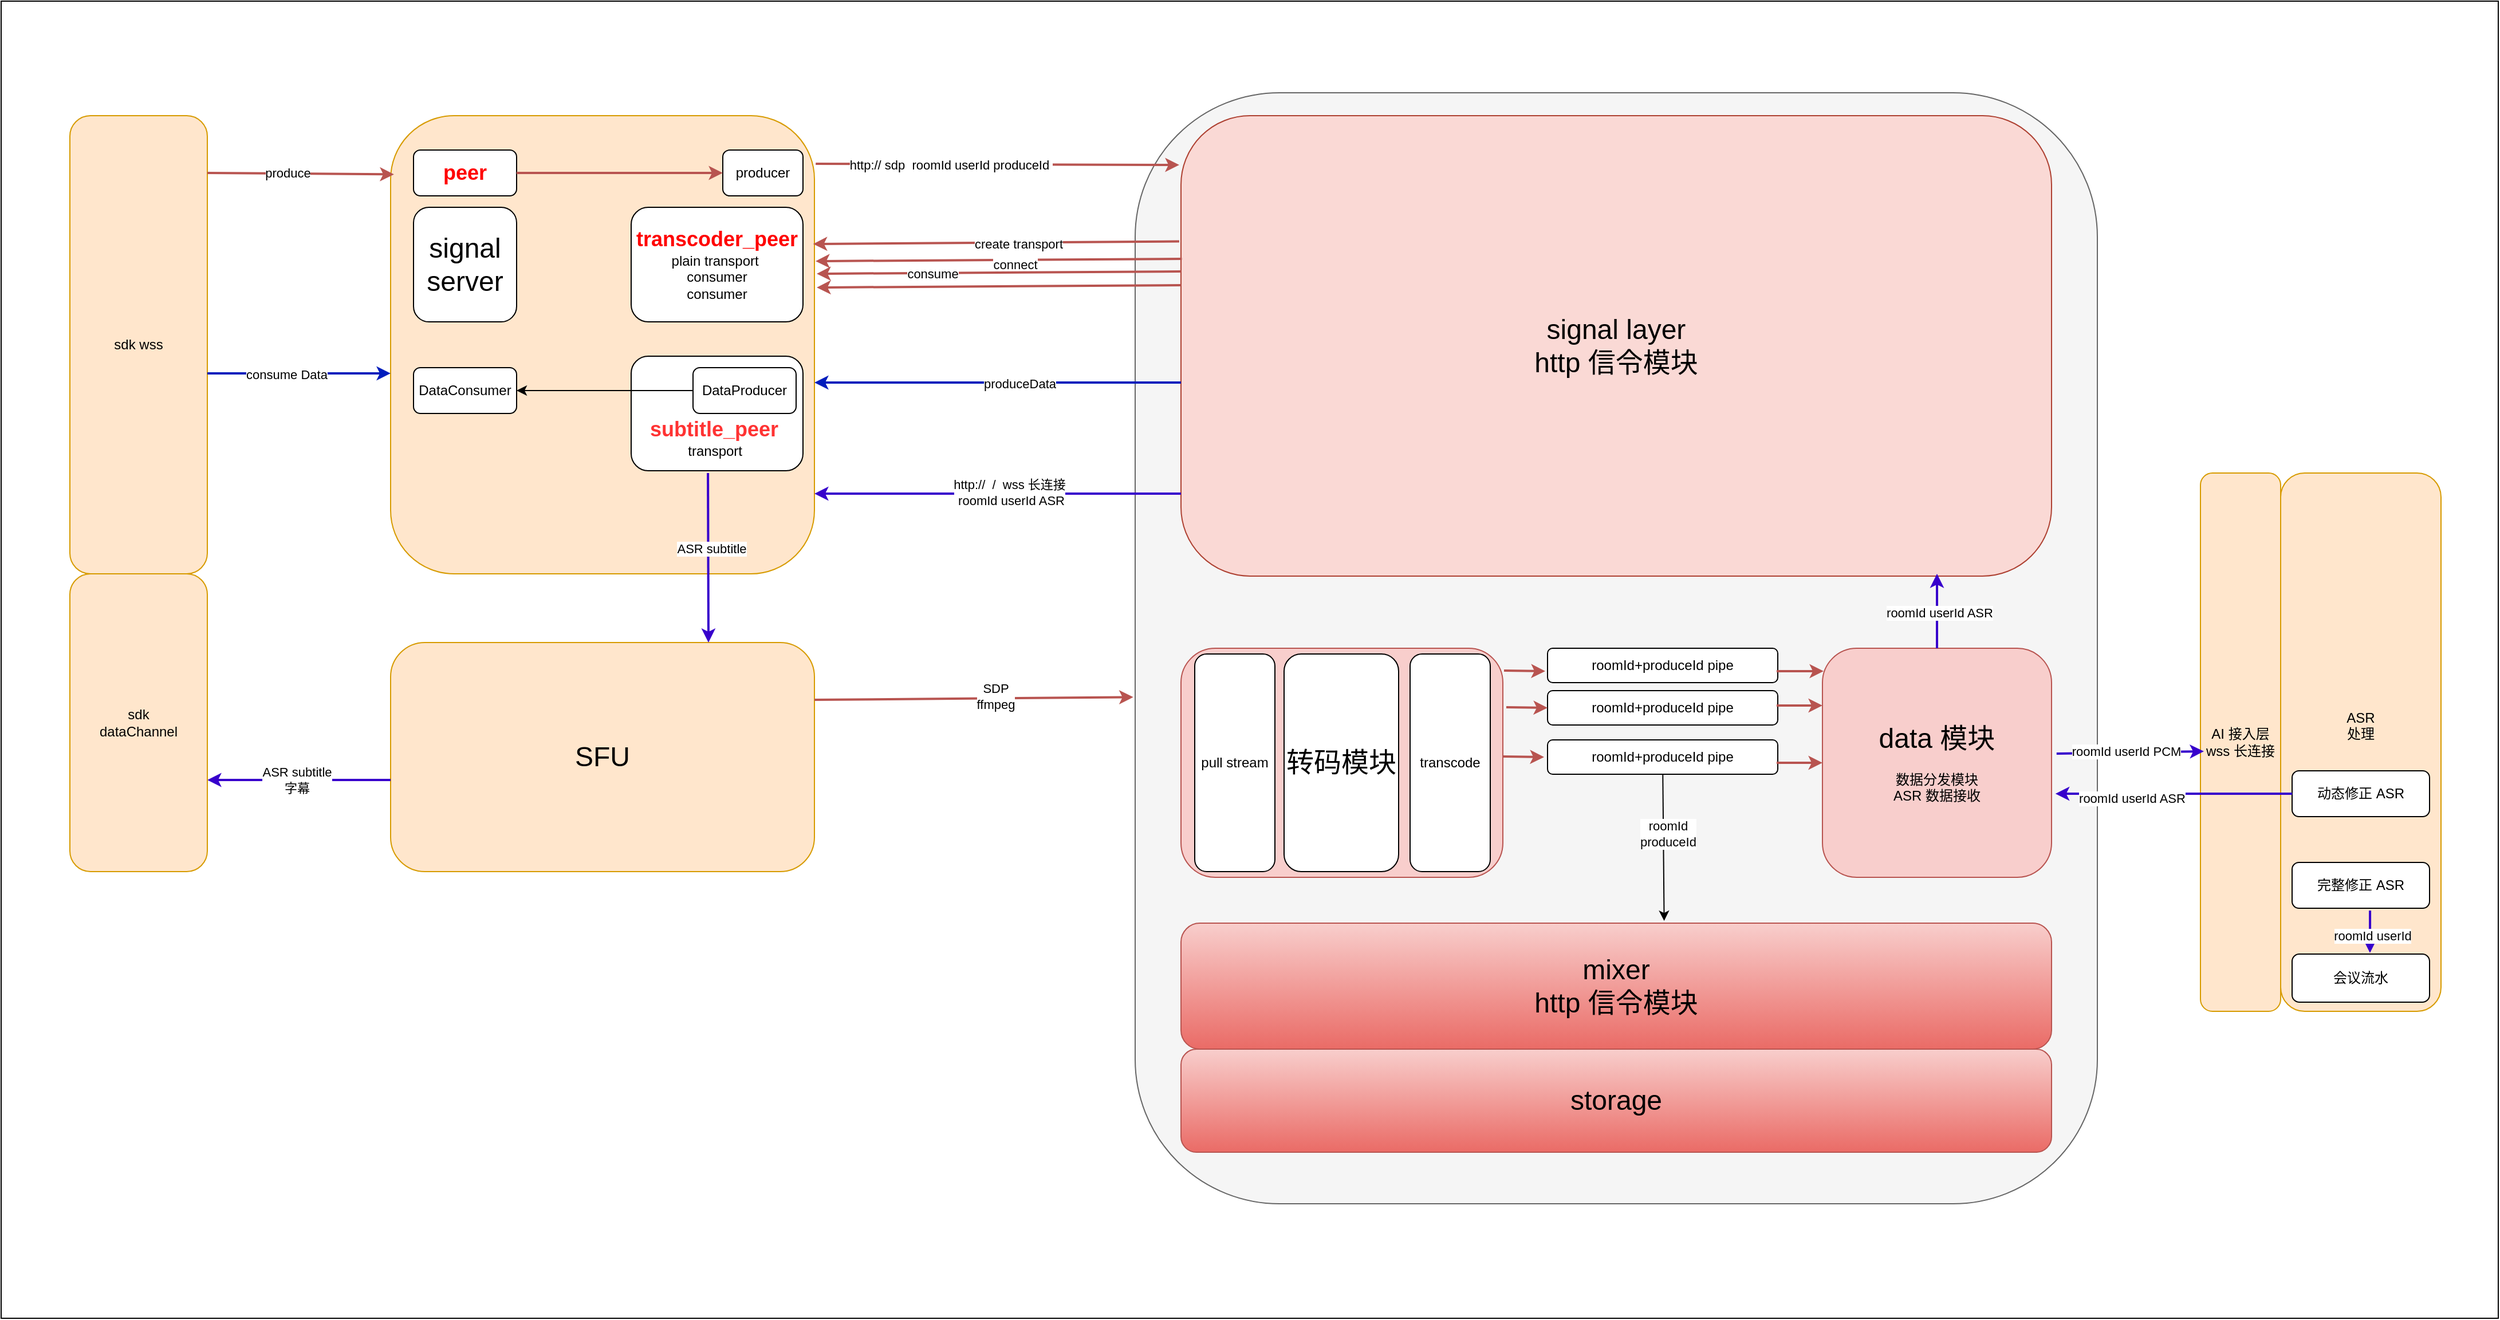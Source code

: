 <mxfile version="23.1.5" type="github">
  <diagram name="Page-1" id="MkIdi8otj3e1MXQuR69L">
    <mxGraphModel dx="2762" dy="-39" grid="1" gridSize="10" guides="1" tooltips="1" connect="1" arrows="1" fold="1" page="1" pageScale="1" pageWidth="850" pageHeight="1100" math="0" shadow="0">
      <root>
        <mxCell id="0" />
        <mxCell id="1" parent="0" />
        <mxCell id="6IpxV4XrHZn5JPZlHLLL-92" value="" style="rounded=0;whiteSpace=wrap;html=1;" vertex="1" parent="1">
          <mxGeometry x="-630" y="1200" width="2180" height="1150" as="geometry" />
        </mxCell>
        <mxCell id="6IpxV4XrHZn5JPZlHLLL-75" value="" style="rounded=1;whiteSpace=wrap;html=1;fillColor=#f5f5f5;fontColor=#333333;strokeColor=#666666;" vertex="1" parent="1">
          <mxGeometry x="360" y="1280" width="840" height="970" as="geometry" />
        </mxCell>
        <mxCell id="6IpxV4XrHZn5JPZlHLLL-1" value="" style="rounded=1;whiteSpace=wrap;html=1;fillColor=#ffe6cc;strokeColor=#d79b00;" vertex="1" parent="1">
          <mxGeometry x="-290" y="1300" width="370" height="400" as="geometry" />
        </mxCell>
        <mxCell id="6IpxV4XrHZn5JPZlHLLL-62" value="&lt;br&gt;&lt;br&gt;&lt;br&gt;&lt;br&gt;&lt;font style=&quot;font-size: 18px;&quot; color=&quot;#ff3333&quot;&gt;&lt;b style=&quot;&quot;&gt;subtitle_peer&amp;nbsp;&lt;/b&gt;&lt;/font&gt;&lt;br&gt;transport&amp;nbsp;&lt;br&gt;&lt;div&gt;&lt;br&gt;&lt;/div&gt;" style="rounded=1;whiteSpace=wrap;html=1;" vertex="1" parent="1">
          <mxGeometry x="-80" y="1510" width="150" height="100" as="geometry" />
        </mxCell>
        <mxCell id="6IpxV4XrHZn5JPZlHLLL-2" value="&lt;font style=&quot;font-size: 24px;&quot;&gt;signal layer&lt;br&gt;http 信令模块&lt;/font&gt;" style="rounded=1;whiteSpace=wrap;html=1;fillColor=#fad9d5;strokeColor=#ae4132;" vertex="1" parent="1">
          <mxGeometry x="400" y="1300" width="760" height="402" as="geometry" />
        </mxCell>
        <mxCell id="6IpxV4XrHZn5JPZlHLLL-3" value="" style="rounded=1;whiteSpace=wrap;html=1;fillColor=#f8cecc;strokeColor=#b85450;" vertex="1" parent="1">
          <mxGeometry x="400" y="1765.01" width="281" height="200" as="geometry" />
        </mxCell>
        <mxCell id="6IpxV4XrHZn5JPZlHLLL-4" value="pull stream" style="rounded=1;whiteSpace=wrap;html=1;" vertex="1" parent="1">
          <mxGeometry x="412" y="1770" width="70" height="190" as="geometry" />
        </mxCell>
        <mxCell id="6IpxV4XrHZn5JPZlHLLL-5" value="transcode" style="rounded=1;whiteSpace=wrap;html=1;" vertex="1" parent="1">
          <mxGeometry x="600" y="1770" width="70" height="190" as="geometry" />
        </mxCell>
        <mxCell id="6IpxV4XrHZn5JPZlHLLL-6" value="&lt;font style=&quot;font-size: 24px;&quot;&gt;mixer&lt;br&gt;http 信令模块&lt;/font&gt;" style="rounded=1;whiteSpace=wrap;html=1;fillColor=#f8cecc;strokeColor=#b85450;gradientColor=#ea6b66;" vertex="1" parent="1">
          <mxGeometry x="400" y="2005.01" width="760" height="110" as="geometry" />
        </mxCell>
        <mxCell id="6IpxV4XrHZn5JPZlHLLL-7" value="" style="endArrow=classic;html=1;rounded=0;exitX=1.003;exitY=0.105;exitDx=0;exitDy=0;entryX=-0.002;entryY=0.107;entryDx=0;entryDy=0;exitPerimeter=0;entryPerimeter=0;fillColor=#f8cecc;strokeColor=#b85450;strokeWidth=2;" edge="1" parent="1" source="6IpxV4XrHZn5JPZlHLLL-1" target="6IpxV4XrHZn5JPZlHLLL-2">
          <mxGeometry width="50" height="50" relative="1" as="geometry">
            <mxPoint x="340" y="1510" as="sourcePoint" />
            <mxPoint x="390" y="1460" as="targetPoint" />
          </mxGeometry>
        </mxCell>
        <mxCell id="6IpxV4XrHZn5JPZlHLLL-8" value="http:// sdp&amp;nbsp; roomId userId produceId&amp;nbsp;" style="edgeLabel;html=1;align=center;verticalAlign=middle;resizable=0;points=[];" vertex="1" connectable="0" parent="6IpxV4XrHZn5JPZlHLLL-7">
          <mxGeometry x="-0.261" relative="1" as="geometry">
            <mxPoint as="offset" />
          </mxGeometry>
        </mxCell>
        <mxCell id="6IpxV4XrHZn5JPZlHLLL-9" value="producer" style="rounded=1;whiteSpace=wrap;html=1;" vertex="1" parent="1">
          <mxGeometry y="1330" width="70" height="40" as="geometry" />
        </mxCell>
        <mxCell id="6IpxV4XrHZn5JPZlHLLL-10" value="&lt;font style=&quot;font-size: 18px;&quot;&gt;&lt;b&gt;&lt;font color=&quot;#ff0000&quot;&gt;transcoder_peer&lt;/font&gt;&lt;/b&gt;&lt;br&gt;&lt;/font&gt;plain transport&amp;nbsp;&lt;br&gt;consumer&lt;br&gt;consumer" style="rounded=1;whiteSpace=wrap;html=1;" vertex="1" parent="1">
          <mxGeometry x="-80" y="1380" width="150" height="100" as="geometry" />
        </mxCell>
        <mxCell id="6IpxV4XrHZn5JPZlHLLL-11" value="" style="endArrow=classic;html=1;rounded=0;exitX=-0.002;exitY=0.273;exitDx=0;exitDy=0;exitPerimeter=0;entryX=0.997;entryY=0.28;entryDx=0;entryDy=0;entryPerimeter=0;fillColor=#f8cecc;strokeColor=#b85450;strokeWidth=2;" edge="1" parent="1" source="6IpxV4XrHZn5JPZlHLLL-2" target="6IpxV4XrHZn5JPZlHLLL-1">
          <mxGeometry width="50" height="50" relative="1" as="geometry">
            <mxPoint x="340" y="1510" as="sourcePoint" />
            <mxPoint x="390" y="1460" as="targetPoint" />
          </mxGeometry>
        </mxCell>
        <mxCell id="6IpxV4XrHZn5JPZlHLLL-15" value="create transport" style="edgeLabel;html=1;align=center;verticalAlign=middle;resizable=0;points=[];" vertex="1" connectable="0" parent="6IpxV4XrHZn5JPZlHLLL-11">
          <mxGeometry x="-0.119" y="1" relative="1" as="geometry">
            <mxPoint as="offset" />
          </mxGeometry>
        </mxCell>
        <mxCell id="6IpxV4XrHZn5JPZlHLLL-12" value="" style="endArrow=classic;html=1;rounded=0;exitX=0.001;exitY=0.311;exitDx=0;exitDy=0;exitPerimeter=0;entryX=1;entryY=0.532;entryDx=0;entryDy=0;entryPerimeter=0;strokeWidth=2;fillColor=#f8cecc;strokeColor=#b85450;" edge="1" parent="1" source="6IpxV4XrHZn5JPZlHLLL-2">
          <mxGeometry width="50" height="50" relative="1" as="geometry">
            <mxPoint x="408" y="1425" as="sourcePoint" />
            <mxPoint x="81" y="1427" as="targetPoint" />
          </mxGeometry>
        </mxCell>
        <mxCell id="6IpxV4XrHZn5JPZlHLLL-16" value="connect" style="edgeLabel;html=1;align=center;verticalAlign=middle;resizable=0;points=[];" vertex="1" connectable="0" parent="6IpxV4XrHZn5JPZlHLLL-12">
          <mxGeometry x="-0.401" y="1" relative="1" as="geometry">
            <mxPoint x="-50" y="3" as="offset" />
          </mxGeometry>
        </mxCell>
        <mxCell id="6IpxV4XrHZn5JPZlHLLL-13" value="" style="endArrow=classic;html=1;rounded=0;entryX=1;entryY=0.532;entryDx=0;entryDy=0;entryPerimeter=0;fillColor=#f8cecc;strokeColor=#b85450;strokeWidth=2;" edge="1" parent="1">
          <mxGeometry width="50" height="50" relative="1" as="geometry">
            <mxPoint x="400" y="1436" as="sourcePoint" />
            <mxPoint x="82" y="1438" as="targetPoint" />
          </mxGeometry>
        </mxCell>
        <mxCell id="6IpxV4XrHZn5JPZlHLLL-18" value="consume" style="edgeLabel;html=1;align=center;verticalAlign=middle;resizable=0;points=[];" vertex="1" connectable="0" parent="6IpxV4XrHZn5JPZlHLLL-13">
          <mxGeometry x="0.364" relative="1" as="geometry">
            <mxPoint as="offset" />
          </mxGeometry>
        </mxCell>
        <mxCell id="6IpxV4XrHZn5JPZlHLLL-14" value="" style="endArrow=classic;html=1;rounded=0;entryX=1;entryY=0.532;entryDx=0;entryDy=0;entryPerimeter=0;fillColor=#f8cecc;strokeColor=#b85450;strokeWidth=2;" edge="1" parent="1">
          <mxGeometry width="50" height="50" relative="1" as="geometry">
            <mxPoint x="400" y="1448" as="sourcePoint" />
            <mxPoint x="82" y="1450" as="targetPoint" />
          </mxGeometry>
        </mxCell>
        <mxCell id="6IpxV4XrHZn5JPZlHLLL-20" value="AI 接入层&lt;br&gt;wss 长连接" style="rounded=1;whiteSpace=wrap;html=1;fillColor=#ffe6cc;strokeColor=#d79b00;" vertex="1" parent="1">
          <mxGeometry x="1290" y="1612" width="70" height="470" as="geometry" />
        </mxCell>
        <mxCell id="6IpxV4XrHZn5JPZlHLLL-21" value="roomId+produceId pipe" style="rounded=1;whiteSpace=wrap;html=1;" vertex="1" parent="1">
          <mxGeometry x="720" y="1765.01" width="201" height="30" as="geometry" />
        </mxCell>
        <mxCell id="6IpxV4XrHZn5JPZlHLLL-23" value="&lt;font style=&quot;font-size: 24px;&quot;&gt;data 模块&lt;br&gt;&lt;/font&gt;&lt;br&gt;数据分发模块&lt;br&gt;ASR 数据接收" style="rounded=1;whiteSpace=wrap;html=1;fillColor=#f8cecc;strokeColor=#b85450;" vertex="1" parent="1">
          <mxGeometry x="960" y="1765.01" width="200" height="200" as="geometry" />
        </mxCell>
        <mxCell id="6IpxV4XrHZn5JPZlHLLL-24" value="&lt;font style=&quot;font-size: 24px;&quot;&gt;storage&lt;/font&gt;" style="rounded=1;whiteSpace=wrap;html=1;fillColor=#f8cecc;gradientColor=#ea6b66;strokeColor=#b85450;" vertex="1" parent="1">
          <mxGeometry x="400" y="2115.01" width="760" height="90" as="geometry" />
        </mxCell>
        <mxCell id="6IpxV4XrHZn5JPZlHLLL-25" value="roomId+produceId pipe" style="rounded=1;whiteSpace=wrap;html=1;" vertex="1" parent="1">
          <mxGeometry x="720" y="1802.01" width="201" height="30" as="geometry" />
        </mxCell>
        <mxCell id="6IpxV4XrHZn5JPZlHLLL-28" value="ASR&lt;br&gt;处理&lt;br&gt;&lt;br&gt;&lt;div&gt;&lt;br/&gt;&lt;/div&gt;" style="rounded=1;whiteSpace=wrap;html=1;fillColor=#ffe6cc;strokeColor=#d79b00;" vertex="1" parent="1">
          <mxGeometry x="1360" y="1612" width="140" height="470" as="geometry" />
        </mxCell>
        <mxCell id="6IpxV4XrHZn5JPZlHLLL-32" value="" style="endArrow=classic;html=1;rounded=0;fillColor=#0050ef;strokeColor=#001DBC;strokeWidth=2;" edge="1" parent="1">
          <mxGeometry width="50" height="50" relative="1" as="geometry">
            <mxPoint x="400" y="1533" as="sourcePoint" />
            <mxPoint x="80" y="1533" as="targetPoint" />
          </mxGeometry>
        </mxCell>
        <mxCell id="6IpxV4XrHZn5JPZlHLLL-33" value="produceData" style="edgeLabel;html=1;align=center;verticalAlign=middle;resizable=0;points=[];" vertex="1" connectable="0" parent="6IpxV4XrHZn5JPZlHLLL-32">
          <mxGeometry x="-0.119" y="1" relative="1" as="geometry">
            <mxPoint as="offset" />
          </mxGeometry>
        </mxCell>
        <mxCell id="6IpxV4XrHZn5JPZlHLLL-35" value="DataProducer" style="rounded=1;whiteSpace=wrap;html=1;" vertex="1" parent="1">
          <mxGeometry x="-26" y="1520" width="90" height="40" as="geometry" />
        </mxCell>
        <mxCell id="6IpxV4XrHZn5JPZlHLLL-36" value="sdk wss" style="rounded=1;whiteSpace=wrap;html=1;fillColor=#ffe6cc;strokeColor=#d79b00;" vertex="1" parent="1">
          <mxGeometry x="-570" y="1300" width="120" height="400" as="geometry" />
        </mxCell>
        <mxCell id="6IpxV4XrHZn5JPZlHLLL-37" value="" style="endArrow=classic;html=1;rounded=0;exitX=1;exitY=0.625;exitDx=0;exitDy=0;exitPerimeter=0;strokeWidth=2;fillColor=#0050ef;strokeColor=#001DBC;" edge="1" parent="1">
          <mxGeometry width="50" height="50" relative="1" as="geometry">
            <mxPoint x="-450" y="1525" as="sourcePoint" />
            <mxPoint x="-290" y="1525" as="targetPoint" />
          </mxGeometry>
        </mxCell>
        <mxCell id="6IpxV4XrHZn5JPZlHLLL-39" value="consume Data" style="edgeLabel;html=1;align=center;verticalAlign=middle;resizable=0;points=[];" vertex="1" connectable="0" parent="6IpxV4XrHZn5JPZlHLLL-37">
          <mxGeometry x="-0.14" y="-1" relative="1" as="geometry">
            <mxPoint as="offset" />
          </mxGeometry>
        </mxCell>
        <mxCell id="6IpxV4XrHZn5JPZlHLLL-38" value="" style="endArrow=classic;html=1;rounded=0;exitX=0;exitY=0.5;exitDx=0;exitDy=0;entryX=1;entryY=0.5;entryDx=0;entryDy=0;" edge="1" parent="1" source="6IpxV4XrHZn5JPZlHLLL-35" target="6IpxV4XrHZn5JPZlHLLL-40">
          <mxGeometry width="50" height="50" relative="1" as="geometry">
            <mxPoint x="-200" y="1540" as="sourcePoint" />
            <mxPoint x="-42" y="1537" as="targetPoint" />
          </mxGeometry>
        </mxCell>
        <mxCell id="6IpxV4XrHZn5JPZlHLLL-40" value="DataConsumer" style="rounded=1;whiteSpace=wrap;html=1;" vertex="1" parent="1">
          <mxGeometry x="-270" y="1520" width="90" height="40" as="geometry" />
        </mxCell>
        <mxCell id="6IpxV4XrHZn5JPZlHLLL-41" value="&lt;font style=&quot;font-size: 24px;&quot;&gt;SFU&lt;/font&gt;" style="rounded=1;whiteSpace=wrap;html=1;fillColor=#ffe6cc;strokeColor=#d79b00;" vertex="1" parent="1">
          <mxGeometry x="-290" y="1760" width="370" height="200" as="geometry" />
        </mxCell>
        <mxCell id="6IpxV4XrHZn5JPZlHLLL-43" value="" style="endArrow=classic;html=1;rounded=0;fillColor=#6a00ff;strokeColor=#3700CC;strokeWidth=2;" edge="1" parent="1">
          <mxGeometry width="50" height="50" relative="1" as="geometry">
            <mxPoint x="-290" y="1880" as="sourcePoint" />
            <mxPoint x="-450" y="1880" as="targetPoint" />
          </mxGeometry>
        </mxCell>
        <mxCell id="6IpxV4XrHZn5JPZlHLLL-45" value="ASR subtitle&lt;br&gt;字幕" style="edgeLabel;html=1;align=center;verticalAlign=middle;resizable=0;points=[];" vertex="1" connectable="0" parent="6IpxV4XrHZn5JPZlHLLL-43">
          <mxGeometry x="0.025" relative="1" as="geometry">
            <mxPoint as="offset" />
          </mxGeometry>
        </mxCell>
        <mxCell id="6IpxV4XrHZn5JPZlHLLL-44" value="sdk&lt;br&gt;dataChannel" style="rounded=1;whiteSpace=wrap;html=1;fillColor=#ffe6cc;strokeColor=#d79b00;" vertex="1" parent="1">
          <mxGeometry x="-570" y="1700" width="120" height="260" as="geometry" />
        </mxCell>
        <mxCell id="6IpxV4XrHZn5JPZlHLLL-46" value="" style="endArrow=classic;html=1;rounded=0;entryX=0.75;entryY=0;entryDx=0;entryDy=0;fillColor=#6a00ff;strokeColor=#3700CC;strokeWidth=2;exitX=0.447;exitY=1.02;exitDx=0;exitDy=0;exitPerimeter=0;" edge="1" parent="1" source="6IpxV4XrHZn5JPZlHLLL-62" target="6IpxV4XrHZn5JPZlHLLL-41">
          <mxGeometry width="50" height="50" relative="1" as="geometry">
            <mxPoint x="-12" y="1700" as="sourcePoint" />
            <mxPoint x="85" y="1743" as="targetPoint" />
          </mxGeometry>
        </mxCell>
        <mxCell id="6IpxV4XrHZn5JPZlHLLL-66" value="ASR subtitle" style="edgeLabel;html=1;align=center;verticalAlign=middle;resizable=0;points=[];" vertex="1" connectable="0" parent="6IpxV4XrHZn5JPZlHLLL-46">
          <mxGeometry x="-0.109" y="2" relative="1" as="geometry">
            <mxPoint as="offset" />
          </mxGeometry>
        </mxCell>
        <mxCell id="6IpxV4XrHZn5JPZlHLLL-49" value="动态修正 ASR" style="rounded=1;whiteSpace=wrap;html=1;" vertex="1" parent="1">
          <mxGeometry x="1370" y="1872" width="120" height="40" as="geometry" />
        </mxCell>
        <mxCell id="6IpxV4XrHZn5JPZlHLLL-50" value="完整修正 ASR" style="rounded=1;whiteSpace=wrap;html=1;" vertex="1" parent="1">
          <mxGeometry x="1370" y="1952" width="120" height="40" as="geometry" />
        </mxCell>
        <mxCell id="6IpxV4XrHZn5JPZlHLLL-51" value="" style="endArrow=classic;html=1;rounded=0;exitX=0.567;exitY=1.05;exitDx=0;exitDy=0;entryX=0.6;entryY=-0.02;entryDx=0;entryDy=0;entryPerimeter=0;exitPerimeter=0;fillColor=#6a00ff;strokeColor=#3700CC;strokeWidth=2;" edge="1" parent="1" source="6IpxV4XrHZn5JPZlHLLL-50">
          <mxGeometry width="50" height="50" relative="1" as="geometry">
            <mxPoint x="1440" y="1992" as="sourcePoint" />
            <mxPoint x="1438" y="2031" as="targetPoint" />
          </mxGeometry>
        </mxCell>
        <mxCell id="6IpxV4XrHZn5JPZlHLLL-55" value="roomId userId" style="edgeLabel;html=1;align=center;verticalAlign=middle;resizable=0;points=[];" vertex="1" connectable="0" parent="6IpxV4XrHZn5JPZlHLLL-51">
          <mxGeometry x="0.198" y="2" relative="1" as="geometry">
            <mxPoint as="offset" />
          </mxGeometry>
        </mxCell>
        <mxCell id="6IpxV4XrHZn5JPZlHLLL-52" value="会议流水" style="rounded=1;whiteSpace=wrap;html=1;" vertex="1" parent="1">
          <mxGeometry x="1370" y="2032" width="120" height="42" as="geometry" />
        </mxCell>
        <mxCell id="6IpxV4XrHZn5JPZlHLLL-53" value="" style="endArrow=classic;html=1;rounded=0;exitX=0;exitY=0.5;exitDx=0;exitDy=0;entryX=1.017;entryY=0.635;entryDx=0;entryDy=0;entryPerimeter=0;fillColor=#6a00ff;strokeColor=#3700CC;strokeWidth=2;" edge="1" parent="1" source="6IpxV4XrHZn5JPZlHLLL-49" target="6IpxV4XrHZn5JPZlHLLL-23">
          <mxGeometry width="50" height="50" relative="1" as="geometry">
            <mxPoint x="1040" y="2240" as="sourcePoint" />
            <mxPoint x="1090" y="2190" as="targetPoint" />
          </mxGeometry>
        </mxCell>
        <mxCell id="6IpxV4XrHZn5JPZlHLLL-54" value="roomId userId ASR" style="edgeLabel;html=1;align=center;verticalAlign=middle;resizable=0;points=[];" vertex="1" connectable="0" parent="6IpxV4XrHZn5JPZlHLLL-53">
          <mxGeometry x="0.262" y="4" relative="1" as="geometry">
            <mxPoint x="-10" as="offset" />
          </mxGeometry>
        </mxCell>
        <mxCell id="6IpxV4XrHZn5JPZlHLLL-56" value="" style="endArrow=classic;html=1;rounded=0;exitX=0.5;exitY=0;exitDx=0;exitDy=0;fillColor=#6a00ff;strokeColor=#3700CC;strokeWidth=2;" edge="1" parent="1" source="6IpxV4XrHZn5JPZlHLLL-23">
          <mxGeometry width="50" height="50" relative="1" as="geometry">
            <mxPoint x="1010" y="1890" as="sourcePoint" />
            <mxPoint x="1060" y="1700" as="targetPoint" />
          </mxGeometry>
        </mxCell>
        <mxCell id="6IpxV4XrHZn5JPZlHLLL-61" value="roomId userId ASR" style="edgeLabel;html=1;align=center;verticalAlign=middle;resizable=0;points=[];" vertex="1" connectable="0" parent="6IpxV4XrHZn5JPZlHLLL-56">
          <mxGeometry x="-0.036" y="-2" relative="1" as="geometry">
            <mxPoint as="offset" />
          </mxGeometry>
        </mxCell>
        <mxCell id="6IpxV4XrHZn5JPZlHLLL-57" value="" style="endArrow=classic;html=1;rounded=0;entryX=0.043;entryY=0.517;entryDx=0;entryDy=0;entryPerimeter=0;exitX=1.022;exitY=0.46;exitDx=0;exitDy=0;exitPerimeter=0;fillColor=#6a00ff;strokeColor=#3700CC;strokeWidth=2;" edge="1" parent="1" source="6IpxV4XrHZn5JPZlHLLL-23" target="6IpxV4XrHZn5JPZlHLLL-20">
          <mxGeometry width="50" height="50" relative="1" as="geometry">
            <mxPoint x="870" y="2040" as="sourcePoint" />
            <mxPoint x="920" y="1990" as="targetPoint" />
          </mxGeometry>
        </mxCell>
        <mxCell id="6IpxV4XrHZn5JPZlHLLL-58" value="roomId userId PCM" style="edgeLabel;html=1;align=center;verticalAlign=middle;resizable=0;points=[];" vertex="1" connectable="0" parent="6IpxV4XrHZn5JPZlHLLL-57">
          <mxGeometry x="-0.07" y="1" relative="1" as="geometry">
            <mxPoint as="offset" />
          </mxGeometry>
        </mxCell>
        <mxCell id="6IpxV4XrHZn5JPZlHLLL-59" value="&lt;font style=&quot;font-size: 18px;&quot; color=&quot;#ff0000&quot;&gt;&lt;b&gt;peer&lt;/b&gt;&lt;/font&gt;" style="rounded=1;whiteSpace=wrap;html=1;" vertex="1" parent="1">
          <mxGeometry x="-270" y="1330" width="90" height="40" as="geometry" />
        </mxCell>
        <mxCell id="6IpxV4XrHZn5JPZlHLLL-63" value="" style="endArrow=classic;html=1;rounded=0;exitX=1;exitY=0.5;exitDx=0;exitDy=0;entryX=0;entryY=0.5;entryDx=0;entryDy=0;fillColor=#f8cecc;strokeColor=#b85450;strokeWidth=2;" edge="1" parent="1" source="6IpxV4XrHZn5JPZlHLLL-59" target="6IpxV4XrHZn5JPZlHLLL-9">
          <mxGeometry width="50" height="50" relative="1" as="geometry">
            <mxPoint x="-80" y="1570" as="sourcePoint" />
            <mxPoint x="-30" y="1520" as="targetPoint" />
          </mxGeometry>
        </mxCell>
        <mxCell id="6IpxV4XrHZn5JPZlHLLL-65" value="&lt;font style=&quot;font-size: 24px;&quot;&gt;signal server&lt;/font&gt;" style="rounded=1;whiteSpace=wrap;html=1;" vertex="1" parent="1">
          <mxGeometry x="-270" y="1380" width="90" height="100" as="geometry" />
        </mxCell>
        <mxCell id="6IpxV4XrHZn5JPZlHLLL-67" value="" style="endArrow=classic;html=1;rounded=0;entryX=1;entryY=0.75;entryDx=0;entryDy=0;fillColor=#6a00ff;strokeColor=#3700CC;strokeWidth=2;" edge="1" parent="1">
          <mxGeometry width="50" height="50" relative="1" as="geometry">
            <mxPoint x="400" y="1630" as="sourcePoint" />
            <mxPoint x="80" y="1630" as="targetPoint" />
          </mxGeometry>
        </mxCell>
        <mxCell id="6IpxV4XrHZn5JPZlHLLL-69" value="http://&amp;nbsp; /&amp;nbsp; wss 长连接&lt;br&gt;&amp;nbsp;roomId userId ASR" style="edgeLabel;html=1;align=center;verticalAlign=middle;resizable=0;points=[];" vertex="1" connectable="0" parent="6IpxV4XrHZn5JPZlHLLL-67">
          <mxGeometry x="-0.06" y="-1" relative="1" as="geometry">
            <mxPoint as="offset" />
          </mxGeometry>
        </mxCell>
        <mxCell id="6IpxV4XrHZn5JPZlHLLL-70" value="roomId+produceId pipe" style="rounded=1;whiteSpace=wrap;html=1;" vertex="1" parent="1">
          <mxGeometry x="720" y="1845.01" width="201" height="30" as="geometry" />
        </mxCell>
        <mxCell id="6IpxV4XrHZn5JPZlHLLL-72" value="&lt;font style=&quot;font-size: 24px;&quot;&gt;转码模块&lt;/font&gt;" style="rounded=1;whiteSpace=wrap;html=1;" vertex="1" parent="1">
          <mxGeometry x="490" y="1770" width="100" height="190" as="geometry" />
        </mxCell>
        <mxCell id="6IpxV4XrHZn5JPZlHLLL-73" value="" style="endArrow=classic;html=1;rounded=0;entryX=0.008;entryY=0.128;entryDx=0;entryDy=0;entryPerimeter=0;strokeWidth=2;fillColor=#f8cecc;strokeColor=#b85450;" edge="1" parent="1" target="6IpxV4XrHZn5JPZlHLLL-1">
          <mxGeometry width="50" height="50" relative="1" as="geometry">
            <mxPoint x="-450" y="1350" as="sourcePoint" />
            <mxPoint x="-400" y="1300" as="targetPoint" />
          </mxGeometry>
        </mxCell>
        <mxCell id="6IpxV4XrHZn5JPZlHLLL-74" value="produce" style="edgeLabel;html=1;align=center;verticalAlign=middle;resizable=0;points=[];" vertex="1" connectable="0" parent="6IpxV4XrHZn5JPZlHLLL-73">
          <mxGeometry x="-0.141" y="1" relative="1" as="geometry">
            <mxPoint as="offset" />
          </mxGeometry>
        </mxCell>
        <mxCell id="6IpxV4XrHZn5JPZlHLLL-76" value="" style="endArrow=classic;html=1;rounded=0;entryX=0.555;entryY=-0.018;entryDx=0;entryDy=0;entryPerimeter=0;" edge="1" parent="1" source="6IpxV4XrHZn5JPZlHLLL-70" target="6IpxV4XrHZn5JPZlHLLL-6">
          <mxGeometry width="50" height="50" relative="1" as="geometry">
            <mxPoint x="430" y="1880" as="sourcePoint" />
            <mxPoint x="480" y="1830" as="targetPoint" />
          </mxGeometry>
        </mxCell>
        <mxCell id="6IpxV4XrHZn5JPZlHLLL-77" value="roomId&lt;br&gt;produceId" style="edgeLabel;html=1;align=center;verticalAlign=middle;resizable=0;points=[];" vertex="1" connectable="0" parent="6IpxV4XrHZn5JPZlHLLL-76">
          <mxGeometry x="-0.187" y="4" relative="1" as="geometry">
            <mxPoint as="offset" />
          </mxGeometry>
        </mxCell>
        <mxCell id="6IpxV4XrHZn5JPZlHLLL-78" value="" style="endArrow=classic;html=1;rounded=0;exitX=1;exitY=0.25;exitDx=0;exitDy=0;entryX=-0.002;entryY=0.544;entryDx=0;entryDy=0;entryPerimeter=0;fillColor=#f8cecc;strokeColor=#b85450;strokeWidth=2;" edge="1" parent="1" source="6IpxV4XrHZn5JPZlHLLL-41" target="6IpxV4XrHZn5JPZlHLLL-75">
          <mxGeometry width="50" height="50" relative="1" as="geometry">
            <mxPoint x="180" y="1680" as="sourcePoint" />
            <mxPoint x="230" y="1630" as="targetPoint" />
          </mxGeometry>
        </mxCell>
        <mxCell id="6IpxV4XrHZn5JPZlHLLL-90" value="SDP &lt;br&gt;ffmpeg" style="edgeLabel;html=1;align=center;verticalAlign=middle;resizable=0;points=[];" vertex="1" connectable="0" parent="6IpxV4XrHZn5JPZlHLLL-78">
          <mxGeometry x="0.136" y="2" relative="1" as="geometry">
            <mxPoint as="offset" />
          </mxGeometry>
        </mxCell>
        <mxCell id="6IpxV4XrHZn5JPZlHLLL-80" value="" style="endArrow=classic;html=1;rounded=0;exitX=1;exitY=0.25;exitDx=0;exitDy=0;entryX=0;entryY=0.5;entryDx=0;entryDy=0;fillColor=#f8cecc;strokeColor=#b85450;strokeWidth=2;" edge="1" parent="1" target="6IpxV4XrHZn5JPZlHLLL-25">
          <mxGeometry width="50" height="50" relative="1" as="geometry">
            <mxPoint x="684" y="1816.51" as="sourcePoint" />
            <mxPoint x="960" y="1817.51" as="targetPoint" />
          </mxGeometry>
        </mxCell>
        <mxCell id="6IpxV4XrHZn5JPZlHLLL-81" value="" style="endArrow=classic;html=1;rounded=0;exitX=1;exitY=0.25;exitDx=0;exitDy=0;entryX=0;entryY=0.5;entryDx=0;entryDy=0;fillColor=#f8cecc;strokeColor=#b85450;strokeWidth=2;" edge="1" parent="1">
          <mxGeometry width="50" height="50" relative="1" as="geometry">
            <mxPoint x="681" y="1859.51" as="sourcePoint" />
            <mxPoint x="717" y="1860" as="targetPoint" />
          </mxGeometry>
        </mxCell>
        <mxCell id="6IpxV4XrHZn5JPZlHLLL-82" value="" style="endArrow=classic;html=1;rounded=0;exitX=1;exitY=0.25;exitDx=0;exitDy=0;entryX=0;entryY=0.5;entryDx=0;entryDy=0;fillColor=#f8cecc;strokeColor=#b85450;strokeWidth=2;" edge="1" parent="1">
          <mxGeometry width="50" height="50" relative="1" as="geometry">
            <mxPoint x="682" y="1784.51" as="sourcePoint" />
            <mxPoint x="718" y="1785" as="targetPoint" />
          </mxGeometry>
        </mxCell>
        <mxCell id="6IpxV4XrHZn5JPZlHLLL-86" value="" style="endArrow=classic;html=1;rounded=0;entryX=0;entryY=0.25;entryDx=0;entryDy=0;fillColor=#f8cecc;strokeColor=#b85450;strokeWidth=2;" edge="1" parent="1" target="6IpxV4XrHZn5JPZlHLLL-23">
          <mxGeometry width="50" height="50" relative="1" as="geometry">
            <mxPoint x="920" y="1815" as="sourcePoint" />
            <mxPoint x="730" y="1827" as="targetPoint" />
          </mxGeometry>
        </mxCell>
        <mxCell id="6IpxV4XrHZn5JPZlHLLL-87" value="" style="endArrow=classic;html=1;rounded=0;entryX=0;entryY=0.5;entryDx=0;entryDy=0;fillColor=#f8cecc;strokeColor=#b85450;strokeWidth=2;" edge="1" parent="1" target="6IpxV4XrHZn5JPZlHLLL-23">
          <mxGeometry width="50" height="50" relative="1" as="geometry">
            <mxPoint x="920" y="1865" as="sourcePoint" />
            <mxPoint x="727" y="1870" as="targetPoint" />
          </mxGeometry>
        </mxCell>
        <mxCell id="6IpxV4XrHZn5JPZlHLLL-88" value="" style="endArrow=classic;html=1;rounded=0;entryX=0.005;entryY=0.1;entryDx=0;entryDy=0;fillColor=#f8cecc;strokeColor=#b85450;strokeWidth=2;entryPerimeter=0;" edge="1" parent="1" target="6IpxV4XrHZn5JPZlHLLL-23">
          <mxGeometry width="50" height="50" relative="1" as="geometry">
            <mxPoint x="920" y="1785" as="sourcePoint" />
            <mxPoint x="728" y="1795" as="targetPoint" />
          </mxGeometry>
        </mxCell>
      </root>
    </mxGraphModel>
  </diagram>
</mxfile>
